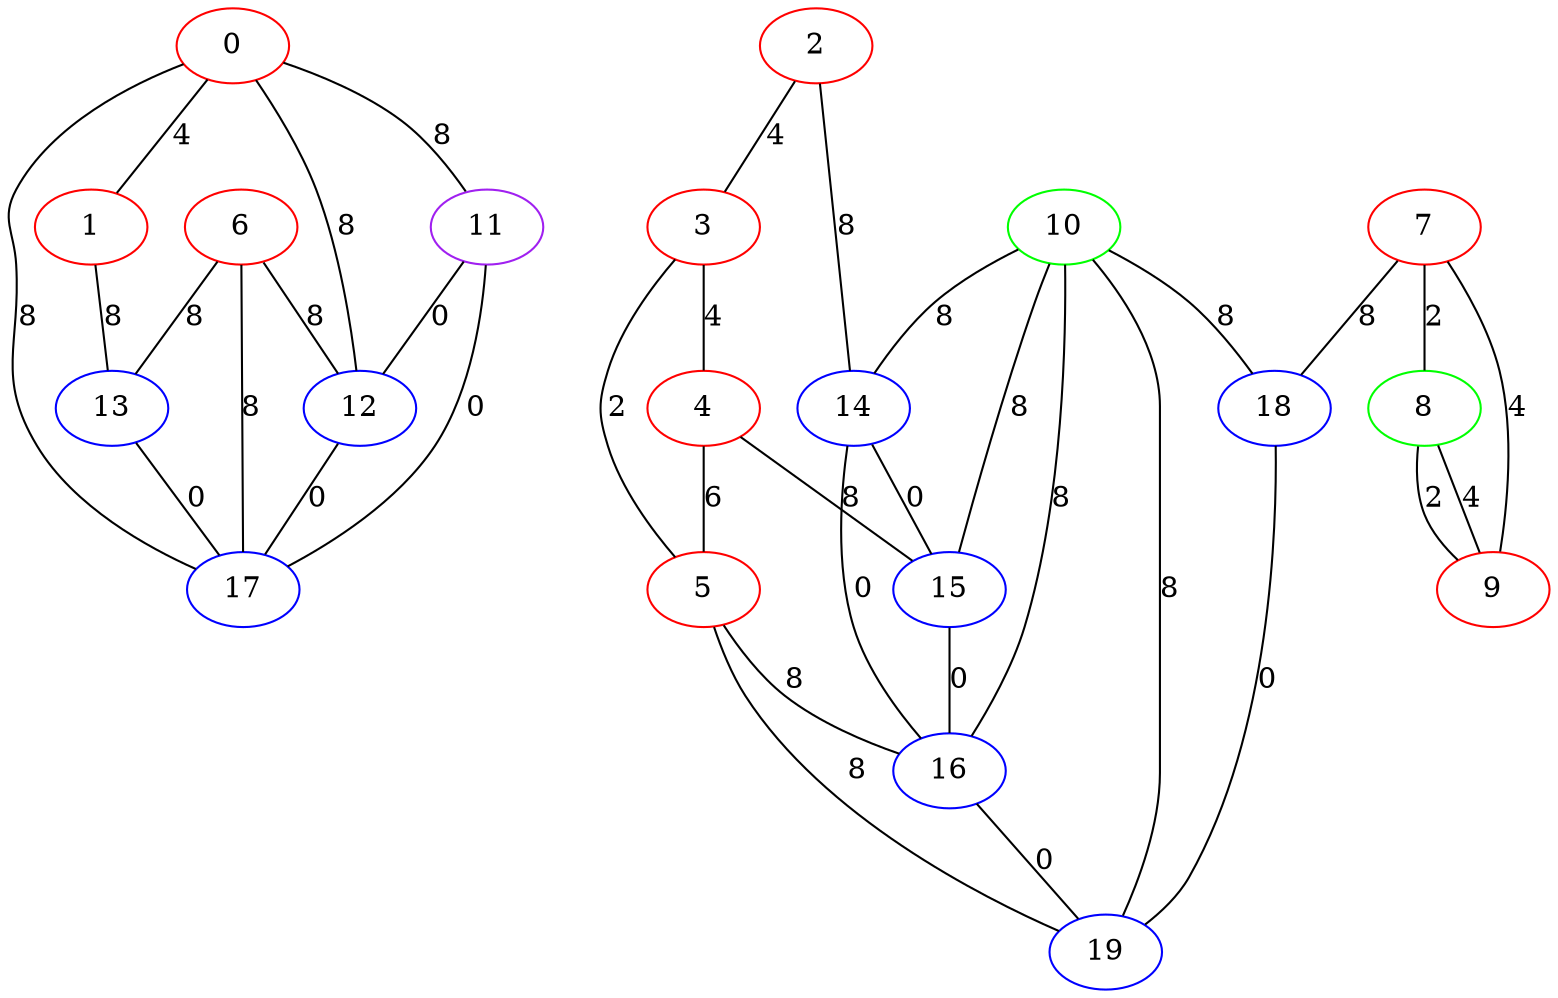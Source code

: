 graph "" {
0 [color=red, weight=1];
1 [color=red, weight=1];
2 [color=red, weight=1];
3 [color=red, weight=1];
4 [color=red, weight=1];
5 [color=red, weight=1];
6 [color=red, weight=1];
7 [color=red, weight=1];
8 [color=green, weight=2];
9 [color=red, weight=1];
10 [color=green, weight=2];
11 [color=purple, weight=4];
12 [color=blue, weight=3];
13 [color=blue, weight=3];
14 [color=blue, weight=3];
15 [color=blue, weight=3];
16 [color=blue, weight=3];
17 [color=blue, weight=3];
18 [color=blue, weight=3];
19 [color=blue, weight=3];
0 -- 1  [key=0, label=4];
0 -- 11  [key=0, label=8];
0 -- 12  [key=0, label=8];
0 -- 17  [key=0, label=8];
1 -- 13  [key=0, label=8];
2 -- 3  [key=0, label=4];
2 -- 14  [key=0, label=8];
3 -- 4  [key=0, label=4];
3 -- 5  [key=0, label=2];
4 -- 5  [key=0, label=6];
4 -- 15  [key=0, label=8];
5 -- 16  [key=0, label=8];
5 -- 19  [key=0, label=8];
6 -- 17  [key=0, label=8];
6 -- 12  [key=0, label=8];
6 -- 13  [key=0, label=8];
7 -- 8  [key=0, label=2];
7 -- 9  [key=0, label=4];
7 -- 18  [key=0, label=8];
8 -- 9  [key=0, label=4];
8 -- 9  [key=1, label=2];
10 -- 16  [key=0, label=8];
10 -- 18  [key=0, label=8];
10 -- 19  [key=0, label=8];
10 -- 14  [key=0, label=8];
10 -- 15  [key=0, label=8];
11 -- 17  [key=0, label=0];
11 -- 12  [key=0, label=0];
12 -- 17  [key=0, label=0];
13 -- 17  [key=0, label=0];
14 -- 16  [key=0, label=0];
14 -- 15  [key=0, label=0];
15 -- 16  [key=0, label=0];
16 -- 19  [key=0, label=0];
18 -- 19  [key=0, label=0];
}
